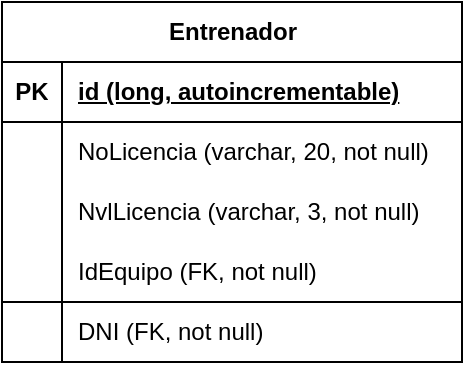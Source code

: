 <mxfile>
    <diagram id="fm2uet7lAsO5M421QCyx" name="Page-1">
        <mxGraphModel dx="300" dy="323" grid="1" gridSize="10" guides="1" tooltips="1" connect="1" arrows="1" fold="1" page="1" pageScale="0.25" pageWidth="230" pageHeight="150" math="0" shadow="0">
            <root>
                <mxCell id="0"/>
                <mxCell id="1" parent="0"/>
                <mxCell id="41" value="" style="rounded=0;whiteSpace=wrap;html=1;fillColor=light-dark(#FFFFFF,#FFFFFF);" parent="1" vertex="1">
                    <mxGeometry width="230" height="150" as="geometry"/>
                </mxCell>
                <mxCell id="6" value="Entrenador" style="shape=table;startSize=30;container=1;collapsible=1;childLayout=tableLayout;fixedRows=1;rowLines=0;fontStyle=1;align=center;resizeLast=1;html=1;strokeColor=light-dark(#000000,#000000);swimlaneFillColor=light-dark(transparent,#FFFFFF);fontColor=light-dark(#000000,#000000);fillColor=light-dark(#FFFFFF,#FFFFFF);fillStyle=solid;" parent="1" vertex="1">
                    <mxGeometry width="230" height="180" as="geometry"/>
                </mxCell>
                <mxCell id="7" value="" style="shape=tableRow;horizontal=0;startSize=0;swimlaneHead=0;swimlaneBody=0;fillColor=none;collapsible=0;dropTarget=0;points=[[0,0.5],[1,0.5]];portConstraint=eastwest;top=0;left=0;right=0;bottom=1;strokeColor=light-dark(#000000,#000000);swimlaneFillColor=light-dark(transparent,#FFFFFF);fontColor=light-dark(#000000,#000000);" parent="6" vertex="1">
                    <mxGeometry y="30" width="230" height="30" as="geometry"/>
                </mxCell>
                <mxCell id="8" value="PK" style="shape=partialRectangle;connectable=0;fillColor=none;top=0;left=0;bottom=0;right=0;fontStyle=1;overflow=hidden;whiteSpace=wrap;html=1;strokeColor=light-dark(#000000,#000000);swimlaneFillColor=light-dark(transparent,#FFFFFF);fontColor=light-dark(#000000,#000000);" parent="7" vertex="1">
                    <mxGeometry width="30" height="30" as="geometry">
                        <mxRectangle width="30" height="30" as="alternateBounds"/>
                    </mxGeometry>
                </mxCell>
                <mxCell id="9" value="id (long, autoincrementable)" style="shape=partialRectangle;connectable=0;fillColor=none;top=0;left=0;bottom=0;right=0;align=left;spacingLeft=6;fontStyle=5;overflow=hidden;whiteSpace=wrap;html=1;strokeColor=light-dark(#000000,#000000);swimlaneFillColor=light-dark(transparent,#FFFFFF);fontColor=light-dark(#000000,#000000);" parent="7" vertex="1">
                    <mxGeometry x="30" width="200" height="30" as="geometry">
                        <mxRectangle width="200" height="30" as="alternateBounds"/>
                    </mxGeometry>
                </mxCell>
                <mxCell id="25" style="shape=tableRow;horizontal=0;startSize=0;swimlaneHead=0;swimlaneBody=0;fillColor=none;collapsible=0;dropTarget=0;points=[[0,0.5],[1,0.5]];portConstraint=eastwest;top=0;left=0;right=0;bottom=0;strokeColor=light-dark(#000000,#000000);swimlaneFillColor=light-dark(transparent,#FFFFFF);fontColor=light-dark(#000000,#000000);" parent="6" vertex="1">
                    <mxGeometry y="60" width="230" height="30" as="geometry"/>
                </mxCell>
                <mxCell id="26" style="shape=partialRectangle;connectable=0;fillColor=none;top=0;left=0;bottom=0;right=0;editable=1;overflow=hidden;whiteSpace=wrap;html=1;strokeColor=light-dark(#000000,#000000);swimlaneFillColor=light-dark(transparent,#FFFFFF);fontColor=light-dark(#000000,#000000);" parent="25" vertex="1">
                    <mxGeometry width="30" height="30" as="geometry">
                        <mxRectangle width="30" height="30" as="alternateBounds"/>
                    </mxGeometry>
                </mxCell>
                <mxCell id="27" value="NoLicencia (varchar, 20, not null)" style="shape=partialRectangle;connectable=0;fillColor=none;top=0;left=0;bottom=0;right=0;align=left;spacingLeft=6;overflow=hidden;whiteSpace=wrap;html=1;strokeColor=light-dark(#000000,#000000);swimlaneFillColor=light-dark(transparent,#FFFFFF);fontColor=light-dark(#000000,#000000);" parent="25" vertex="1">
                    <mxGeometry x="30" width="200" height="30" as="geometry">
                        <mxRectangle width="200" height="30" as="alternateBounds"/>
                    </mxGeometry>
                </mxCell>
                <mxCell id="42" style="shape=tableRow;horizontal=0;startSize=0;swimlaneHead=0;swimlaneBody=0;fillColor=none;collapsible=0;dropTarget=0;points=[[0,0.5],[1,0.5]];portConstraint=eastwest;top=0;left=0;right=0;bottom=0;strokeColor=light-dark(#000000,#000000);swimlaneFillColor=light-dark(transparent,#FFFFFF);fontColor=light-dark(#000000,#000000);" vertex="1" parent="6">
                    <mxGeometry y="90" width="230" height="30" as="geometry"/>
                </mxCell>
                <mxCell id="43" style="shape=partialRectangle;connectable=0;fillColor=none;top=0;left=0;bottom=0;right=0;editable=1;overflow=hidden;whiteSpace=wrap;html=1;strokeColor=light-dark(#000000,#000000);swimlaneFillColor=light-dark(transparent,#FFFFFF);fontColor=light-dark(#000000,#000000);" vertex="1" parent="42">
                    <mxGeometry width="30" height="30" as="geometry">
                        <mxRectangle width="30" height="30" as="alternateBounds"/>
                    </mxGeometry>
                </mxCell>
                <mxCell id="44" value="NvlLicencia (varchar, 3, not null)" style="shape=partialRectangle;connectable=0;fillColor=none;top=0;left=0;bottom=0;right=0;align=left;spacingLeft=6;overflow=hidden;whiteSpace=wrap;html=1;strokeColor=light-dark(#000000,#000000);swimlaneFillColor=light-dark(transparent,#FFFFFF);fontColor=light-dark(#000000,#000000);" vertex="1" parent="42">
                    <mxGeometry x="30" width="200" height="30" as="geometry">
                        <mxRectangle width="200" height="30" as="alternateBounds"/>
                    </mxGeometry>
                </mxCell>
                <mxCell id="34" style="shape=tableRow;horizontal=0;startSize=0;swimlaneHead=0;swimlaneBody=0;fillColor=none;collapsible=0;dropTarget=0;points=[[0,0.5],[1,0.5]];portConstraint=eastwest;top=0;left=0;right=0;bottom=0;strokeColor=light-dark(#000000,#000000);swimlaneFillColor=light-dark(transparent,#FFFFFF);fontColor=light-dark(#000000,#000000);" parent="6" vertex="1">
                    <mxGeometry y="120" width="230" height="30" as="geometry"/>
                </mxCell>
                <mxCell id="35" style="shape=partialRectangle;connectable=0;fillColor=none;top=0;left=0;bottom=0;right=0;editable=1;overflow=hidden;whiteSpace=wrap;html=1;strokeColor=light-dark(#000000,#000000);swimlaneFillColor=light-dark(transparent,#FFFFFF);fontColor=light-dark(#000000,#000000);" parent="34" vertex="1">
                    <mxGeometry width="30" height="30" as="geometry">
                        <mxRectangle width="30" height="30" as="alternateBounds"/>
                    </mxGeometry>
                </mxCell>
                <mxCell id="36" value="IdEquipo (FK, not null)" style="shape=partialRectangle;connectable=0;fillColor=none;top=0;left=0;bottom=0;right=0;align=left;spacingLeft=6;overflow=hidden;whiteSpace=wrap;html=1;strokeColor=light-dark(#000000,#000000);swimlaneFillColor=light-dark(transparent,#FFFFFF);fontColor=light-dark(#000000,#000000);" parent="34" vertex="1">
                    <mxGeometry x="30" width="200" height="30" as="geometry">
                        <mxRectangle width="200" height="30" as="alternateBounds"/>
                    </mxGeometry>
                </mxCell>
                <mxCell id="37" style="shape=tableRow;horizontal=0;startSize=0;swimlaneHead=0;swimlaneBody=0;fillColor=none;collapsible=0;dropTarget=0;points=[[0,0.5],[1,0.5]];portConstraint=eastwest;top=0;left=0;right=0;bottom=0;strokeColor=light-dark(#000000,#000000);swimlaneFillColor=light-dark(transparent,#FFFFFF);fontColor=light-dark(#000000,#000000);" parent="6" vertex="1">
                    <mxGeometry y="150" width="230" height="30" as="geometry"/>
                </mxCell>
                <mxCell id="38" style="shape=partialRectangle;connectable=0;fillColor=none;top=0;left=0;bottom=0;right=0;editable=1;overflow=hidden;whiteSpace=wrap;html=1;strokeColor=light-dark(#000000,#000000);swimlaneFillColor=light-dark(transparent,#FFFFFF);fontColor=light-dark(#000000,#000000);" parent="37" vertex="1">
                    <mxGeometry width="30" height="30" as="geometry">
                        <mxRectangle width="30" height="30" as="alternateBounds"/>
                    </mxGeometry>
                </mxCell>
                <mxCell id="39" value="DNI (FK, not null)" style="shape=partialRectangle;connectable=0;fillColor=none;top=0;left=0;bottom=0;right=0;align=left;spacingLeft=6;overflow=hidden;whiteSpace=wrap;html=1;strokeColor=light-dark(#000000,#000000);swimlaneFillColor=light-dark(transparent,#FFFFFF);fontColor=light-dark(#000000,#000000);" parent="37" vertex="1">
                    <mxGeometry x="30" width="200" height="30" as="geometry">
                        <mxRectangle width="200" height="30" as="alternateBounds"/>
                    </mxGeometry>
                </mxCell>
            </root>
        </mxGraphModel>
    </diagram>
</mxfile>